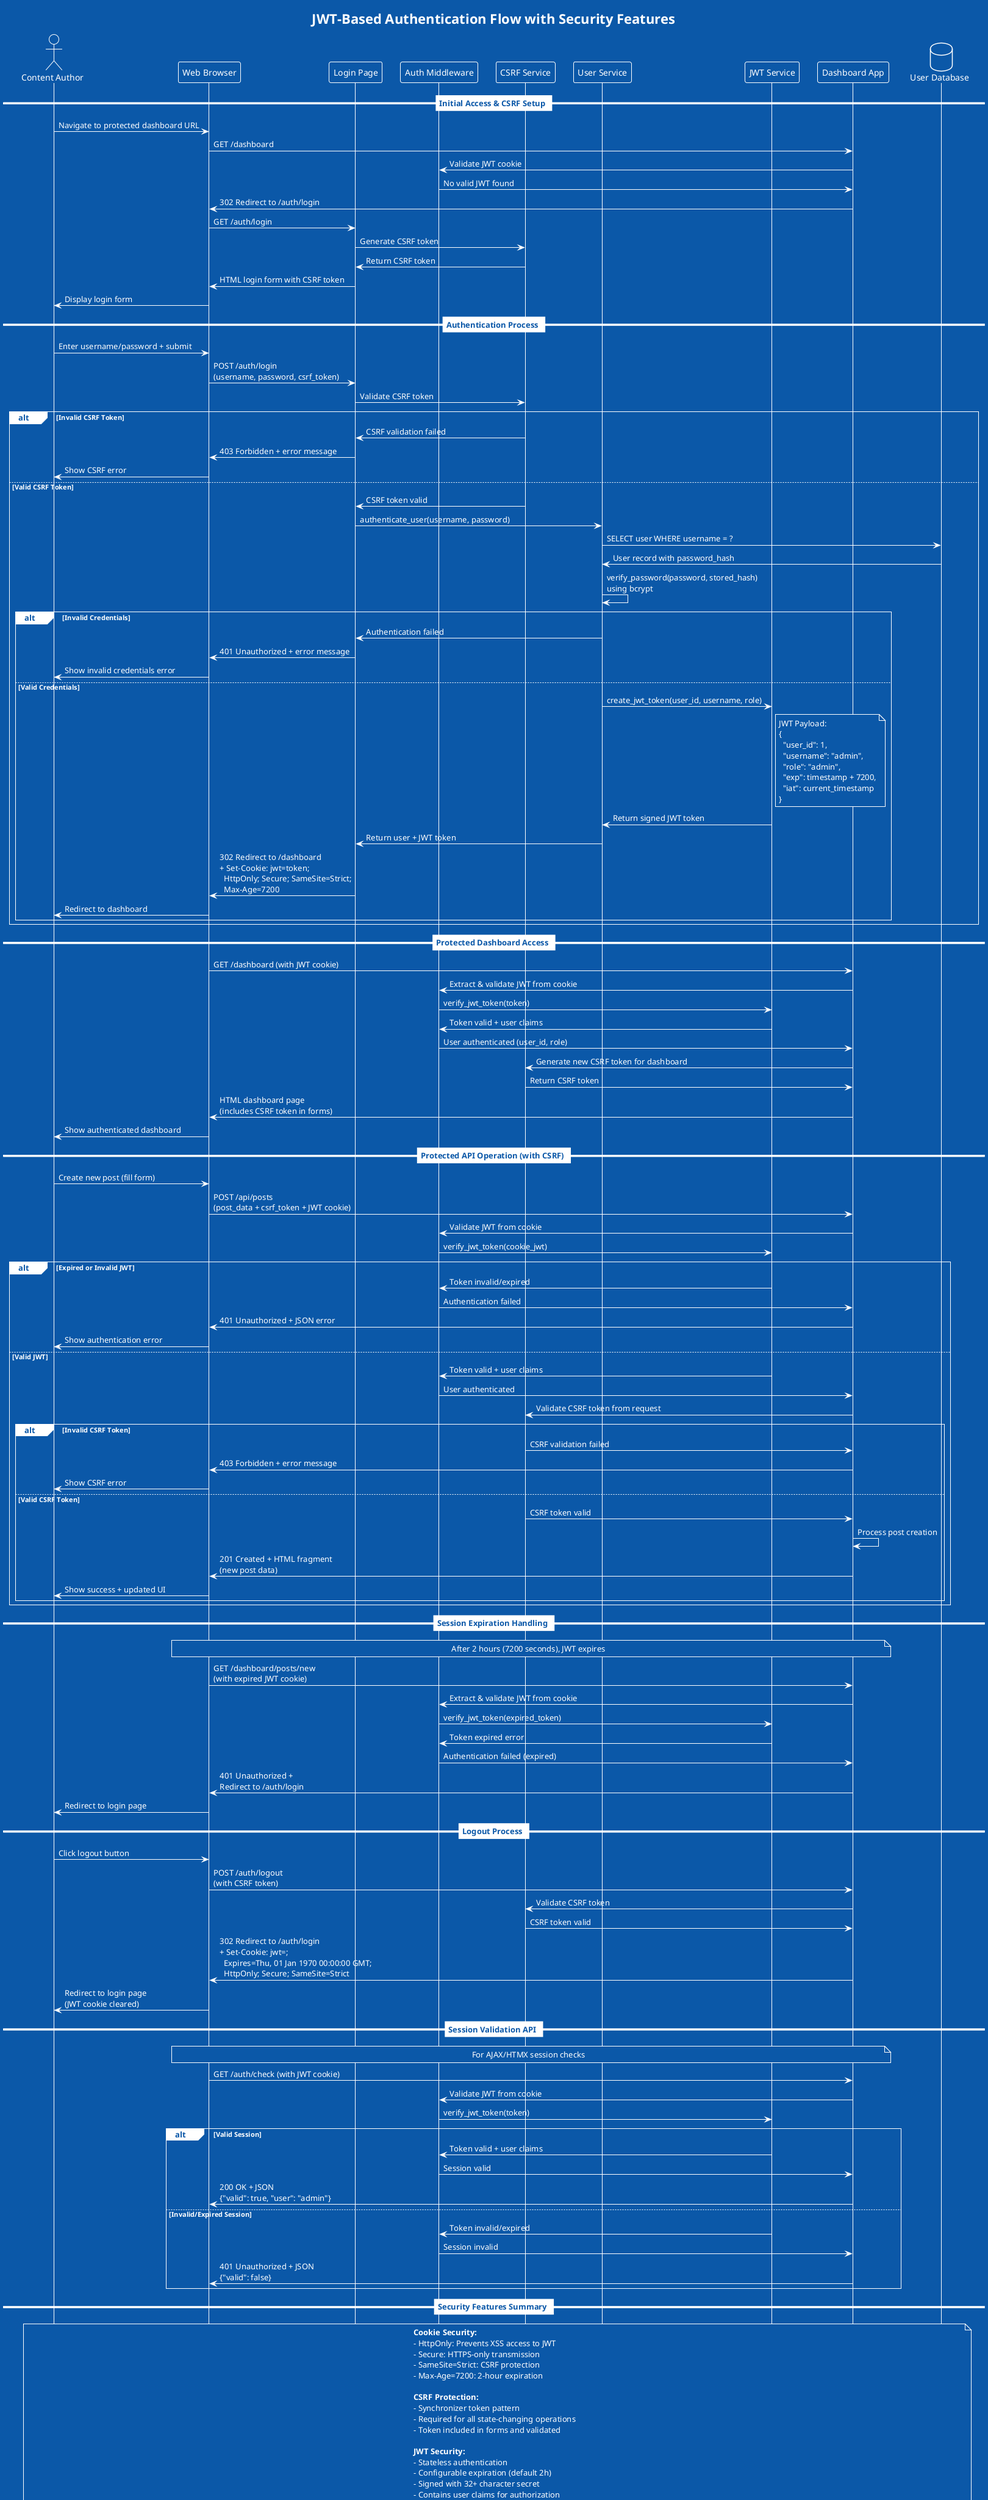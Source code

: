 @startuml Authentication Flow Sequence Diagram
!theme amiga
title JWT-Based Authentication Flow with Security Features

actor "Content Author" as author
participant "Web Browser" as browser
participant "Login Page" as login
participant "Auth Middleware" as auth
participant "CSRF Service" as csrf
participant "User Service" as user
participant "JWT Service" as jwt
participant "Dashboard App" as dashboard
database "User Database" as db

== Initial Access & CSRF Setup ==
author -> browser : Navigate to protected dashboard URL
browser -> dashboard : GET /dashboard
dashboard -> auth : Validate JWT cookie
auth -> dashboard : No valid JWT found
dashboard -> browser : 302 Redirect to /auth/login
browser -> login : GET /auth/login
login -> csrf : Generate CSRF token
csrf -> login : Return CSRF token
login -> browser : HTML login form with CSRF token
browser -> author : Display login form

== Authentication Process ==
author -> browser : Enter username/password + submit
browser -> login : POST /auth/login\n(username, password, csrf_token)
login -> csrf : Validate CSRF token
alt Invalid CSRF Token
    csrf -> login : CSRF validation failed
    login -> browser : 403 Forbidden + error message
    browser -> author : Show CSRF error
else Valid CSRF Token
    csrf -> login : CSRF token valid
    login -> user : authenticate_user(username, password)
    user -> db : SELECT user WHERE username = ?
    db -> user : User record with password_hash
    user -> user : verify_password(password, stored_hash)\nusing bcrypt
    alt Invalid Credentials
        user -> login : Authentication failed
        login -> browser : 401 Unauthorized + error message
        browser -> author : Show invalid credentials error
    else Valid Credentials
        user -> jwt : create_jwt_token(user_id, username, role)
        note right of jwt
            JWT Payload:
            {
              "user_id": 1,
              "username": "admin",
              "role": "admin",
              "exp": timestamp + 7200,
              "iat": current_timestamp
            }
        end note
        jwt -> user : Return signed JWT token
        user -> login : Return user + JWT token
        login -> browser : 302 Redirect to /dashboard\n+ Set-Cookie: jwt=token;\n  HttpOnly; Secure; SameSite=Strict;\n  Max-Age=7200
        browser -> author : Redirect to dashboard
    end
end

== Protected Dashboard Access ==
browser -> dashboard : GET /dashboard (with JWT cookie)
dashboard -> auth : Extract & validate JWT from cookie
auth -> jwt : verify_jwt_token(token)
jwt -> auth : Token valid + user claims
auth -> dashboard : User authenticated (user_id, role)
dashboard -> csrf : Generate new CSRF token for dashboard
csrf -> dashboard : Return CSRF token
dashboard -> browser : HTML dashboard page\n(includes CSRF token in forms)
browser -> author : Show authenticated dashboard

== Protected API Operation (with CSRF) ==
author -> browser : Create new post (fill form)
browser -> dashboard : POST /api/posts\n(post_data + csrf_token + JWT cookie)
dashboard -> auth : Validate JWT from cookie
auth -> jwt : verify_jwt_token(cookie_jwt)
alt Expired or Invalid JWT
    jwt -> auth : Token invalid/expired
    auth -> dashboard : Authentication failed
    dashboard -> browser : 401 Unauthorized + JSON error
    browser -> author : Show authentication error
else Valid JWT
    jwt -> auth : Token valid + user claims
    auth -> dashboard : User authenticated
    dashboard -> csrf : Validate CSRF token from request
    alt Invalid CSRF Token
        csrf -> dashboard : CSRF validation failed
        dashboard -> browser : 403 Forbidden + error message
        browser -> author : Show CSRF error
    else Valid CSRF Token
        csrf -> dashboard : CSRF token valid
        dashboard -> dashboard : Process post creation
        dashboard -> browser : 201 Created + HTML fragment\n(new post data)
        browser -> author : Show success + updated UI
    end
end

== Session Expiration Handling ==
note over browser, dashboard
    After 2 hours (7200 seconds), JWT expires
end note
browser -> dashboard : GET /dashboard/posts/new\n(with expired JWT cookie)
dashboard -> auth : Extract & validate JWT from cookie
auth -> jwt : verify_jwt_token(expired_token)
jwt -> auth : Token expired error
auth -> dashboard : Authentication failed (expired)
dashboard -> browser : 401 Unauthorized +\nRedirect to /auth/login
browser -> author : Redirect to login page

== Logout Process ==
author -> browser : Click logout button
browser -> dashboard : POST /auth/logout\n(with CSRF token)
dashboard -> csrf : Validate CSRF token
csrf -> dashboard : CSRF token valid
dashboard -> browser : 302 Redirect to /auth/login\n+ Set-Cookie: jwt=;\n  Expires=Thu, 01 Jan 1970 00:00:00 GMT;\n  HttpOnly; Secure; SameSite=Strict
browser -> author : Redirect to login page\n(JWT cookie cleared)

== Session Validation API ==
note over browser, dashboard
    For AJAX/HTMX session checks
end note
browser -> dashboard : GET /auth/check (with JWT cookie)
dashboard -> auth : Validate JWT from cookie
auth -> jwt : verify_jwt_token(token)
alt Valid Session
    jwt -> auth : Token valid + user claims
    auth -> dashboard : Session valid
    dashboard -> browser : 200 OK + JSON\n{"valid": true, "user": "admin"}
else Invalid/Expired Session
    jwt -> auth : Token invalid/expired
    auth -> dashboard : Session invalid
    dashboard -> browser : 401 Unauthorized + JSON\n{"valid": false}
end

== Security Features Summary ==
note over author, db
    **Cookie Security:**
    - HttpOnly: Prevents XSS access to JWT
    - Secure: HTTPS-only transmission
    - SameSite=Strict: CSRF protection
    - Max-Age=7200: 2-hour expiration

    **CSRF Protection:**
    - Synchronizer token pattern
    - Required for all state-changing operations
    - Token included in forms and validated

    **JWT Security:**
    - Stateless authentication
    - Configurable expiration (default 2h)
    - Signed with 32+ character secret
    - Contains user claims for authorization

    **Password Security:**
    - Bcrypt hashing with cost ≥12
    - No plaintext storage
    - Secure credential verification
end note

@enduml